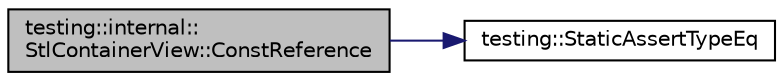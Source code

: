 digraph "testing::internal::StlContainerView::ConstReference"
{
  edge [fontname="Helvetica",fontsize="10",labelfontname="Helvetica",labelfontsize="10"];
  node [fontname="Helvetica",fontsize="10",shape=record];
  rankdir="LR";
  Node0 [label="testing::internal::\lStlContainerView::ConstReference",height=0.2,width=0.4,color="black", fillcolor="grey75", style="filled", fontcolor="black"];
  Node0 -> Node1 [color="midnightblue",fontsize="10",style="solid",fontname="Helvetica"];
  Node1 [label="testing::StaticAssertTypeEq",height=0.2,width=0.4,color="black", fillcolor="white", style="filled",URL="$d0/d75/namespacetesting.html#a661e70fc6afeb5c085eed3716aa45059"];
}
